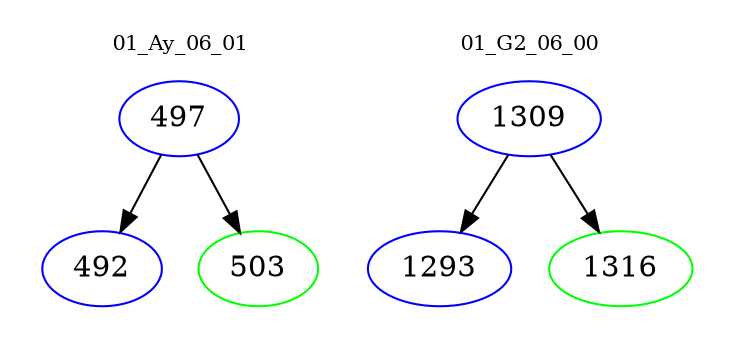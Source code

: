 digraph{
subgraph cluster_0 {
color = white
label = "01_Ay_06_01";
fontsize=10;
T0_497 [label="497", color="blue"]
T0_497 -> T0_492 [color="black"]
T0_492 [label="492", color="blue"]
T0_497 -> T0_503 [color="black"]
T0_503 [label="503", color="green"]
}
subgraph cluster_1 {
color = white
label = "01_G2_06_00";
fontsize=10;
T1_1309 [label="1309", color="blue"]
T1_1309 -> T1_1293 [color="black"]
T1_1293 [label="1293", color="blue"]
T1_1309 -> T1_1316 [color="black"]
T1_1316 [label="1316", color="green"]
}
}
